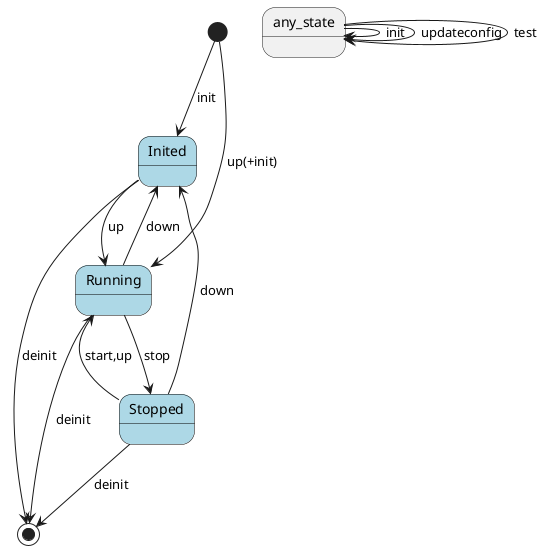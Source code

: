 @startuml
skinparam state {
    BackgroundColor<<State>> LightBlue
    BorderColor<<State>> Black
    BackgroundColor<<Action>> LightGreen
    BorderColor<<Action>> Black
}

state "Inited" as Inited <<State>>
state "Running" as Running <<State>>
state "Stopped" as Stopped <<State>>

[*] --> Inited : init
[*] --> Running : up(+init)
Inited --> Running : up
Stopped --> Running : start,up
Running --> Stopped : stop
Running --> Inited : down
Stopped --> Inited : down
Running --> [*] : deinit
Inited --> [*] : deinit
Stopped --> [*] : deinit

any_state --> any_state : init
any_state --> any_state : updateconfig
any_state --> any_state : test

@enduml
